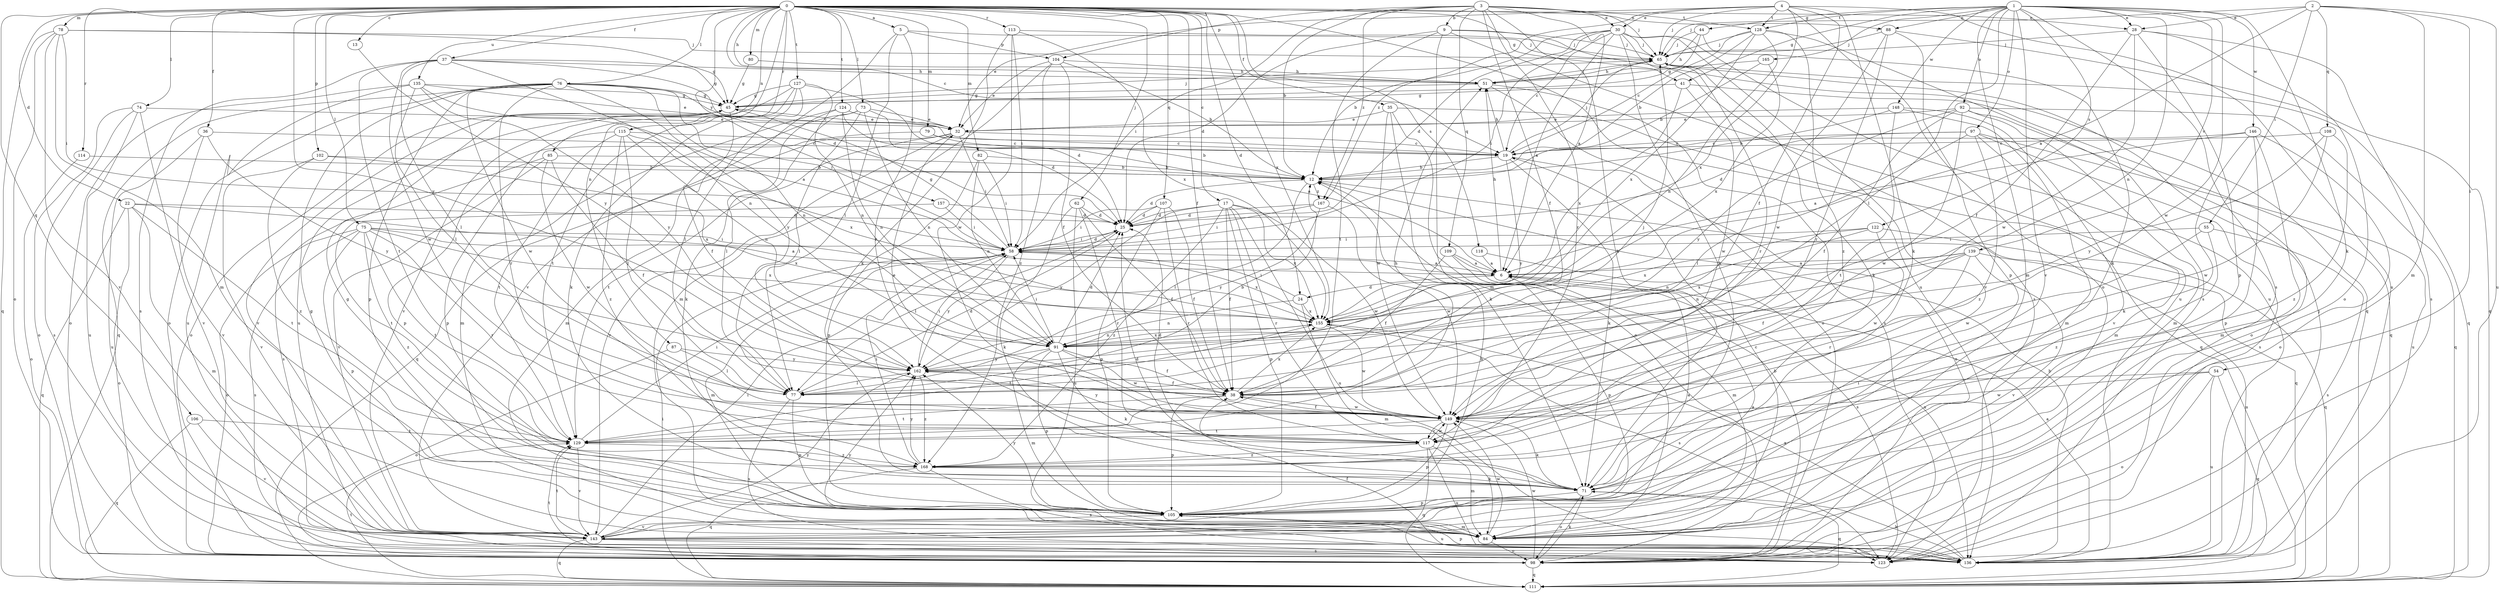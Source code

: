 strict digraph  {
0;
1;
2;
3;
4;
5;
6;
9;
12;
13;
17;
19;
22;
24;
25;
28;
30;
32;
35;
36;
37;
38;
41;
44;
45;
51;
54;
55;
58;
62;
65;
71;
73;
74;
75;
76;
77;
78;
79;
80;
82;
84;
85;
87;
88;
91;
92;
97;
98;
102;
104;
105;
106;
107;
108;
109;
111;
113;
114;
115;
117;
118;
122;
123;
124;
127;
128;
129;
135;
136;
139;
143;
146;
148;
149;
155;
157;
162;
165;
167;
168;
0 -> 5  [label=a];
0 -> 13  [label=c];
0 -> 17  [label=c];
0 -> 19  [label=c];
0 -> 22  [label=d];
0 -> 24  [label=d];
0 -> 28  [label=e];
0 -> 35  [label=f];
0 -> 36  [label=f];
0 -> 37  [label=f];
0 -> 38  [label=f];
0 -> 41  [label=g];
0 -> 51  [label=h];
0 -> 62  [label=j];
0 -> 73  [label=l];
0 -> 74  [label=l];
0 -> 75  [label=l];
0 -> 76  [label=l];
0 -> 78  [label=m];
0 -> 79  [label=m];
0 -> 80  [label=m];
0 -> 82  [label=m];
0 -> 85  [label=n];
0 -> 87  [label=n];
0 -> 88  [label=n];
0 -> 102  [label=p];
0 -> 106  [label=q];
0 -> 107  [label=q];
0 -> 113  [label=r];
0 -> 114  [label=r];
0 -> 115  [label=r];
0 -> 118  [label=s];
0 -> 124  [label=t];
0 -> 127  [label=t];
0 -> 135  [label=u];
0 -> 136  [label=u];
0 -> 155  [label=x];
0 -> 157  [label=y];
0 -> 162  [label=y];
1 -> 28  [label=e];
1 -> 41  [label=g];
1 -> 44  [label=g];
1 -> 71  [label=k];
1 -> 77  [label=l];
1 -> 84  [label=m];
1 -> 88  [label=n];
1 -> 91  [label=n];
1 -> 92  [label=o];
1 -> 97  [label=o];
1 -> 122  [label=s];
1 -> 123  [label=s];
1 -> 128  [label=t];
1 -> 139  [label=v];
1 -> 143  [label=v];
1 -> 146  [label=w];
1 -> 148  [label=w];
1 -> 149  [label=w];
1 -> 165  [label=z];
2 -> 6  [label=a];
2 -> 28  [label=e];
2 -> 54  [label=i];
2 -> 55  [label=i];
2 -> 65  [label=j];
2 -> 84  [label=m];
2 -> 108  [label=q];
2 -> 136  [label=u];
3 -> 6  [label=a];
3 -> 9  [label=b];
3 -> 12  [label=b];
3 -> 30  [label=e];
3 -> 38  [label=f];
3 -> 58  [label=i];
3 -> 65  [label=j];
3 -> 71  [label=k];
3 -> 104  [label=p];
3 -> 109  [label=q];
3 -> 117  [label=r];
3 -> 128  [label=t];
3 -> 167  [label=z];
4 -> 30  [label=e];
4 -> 32  [label=e];
4 -> 38  [label=f];
4 -> 65  [label=j];
4 -> 71  [label=k];
4 -> 98  [label=o];
4 -> 128  [label=t];
4 -> 136  [label=u];
4 -> 155  [label=x];
4 -> 167  [label=z];
5 -> 65  [label=j];
5 -> 77  [label=l];
5 -> 104  [label=p];
5 -> 117  [label=r];
5 -> 143  [label=v];
6 -> 24  [label=d];
6 -> 51  [label=h];
6 -> 105  [label=p];
9 -> 25  [label=d];
9 -> 65  [label=j];
9 -> 84  [label=m];
9 -> 111  [label=q];
9 -> 129  [label=t];
9 -> 136  [label=u];
12 -> 25  [label=d];
12 -> 77  [label=l];
12 -> 111  [label=q];
12 -> 167  [label=z];
13 -> 162  [label=y];
17 -> 25  [label=d];
17 -> 38  [label=f];
17 -> 105  [label=p];
17 -> 117  [label=r];
17 -> 136  [label=u];
17 -> 149  [label=w];
17 -> 155  [label=x];
17 -> 162  [label=y];
17 -> 168  [label=z];
19 -> 12  [label=b];
19 -> 51  [label=h];
19 -> 65  [label=j];
19 -> 71  [label=k];
19 -> 98  [label=o];
19 -> 162  [label=y];
22 -> 25  [label=d];
22 -> 84  [label=m];
22 -> 98  [label=o];
22 -> 111  [label=q];
22 -> 129  [label=t];
22 -> 155  [label=x];
24 -> 58  [label=i];
24 -> 84  [label=m];
24 -> 91  [label=n];
24 -> 155  [label=x];
25 -> 58  [label=i];
25 -> 77  [label=l];
28 -> 38  [label=f];
28 -> 65  [label=j];
28 -> 98  [label=o];
28 -> 105  [label=p];
28 -> 123  [label=s];
28 -> 149  [label=w];
30 -> 6  [label=a];
30 -> 12  [label=b];
30 -> 19  [label=c];
30 -> 25  [label=d];
30 -> 58  [label=i];
30 -> 65  [label=j];
30 -> 71  [label=k];
30 -> 123  [label=s];
30 -> 136  [label=u];
30 -> 143  [label=v];
32 -> 19  [label=c];
32 -> 58  [label=i];
32 -> 111  [label=q];
32 -> 129  [label=t];
32 -> 143  [label=v];
35 -> 32  [label=e];
35 -> 71  [label=k];
35 -> 98  [label=o];
35 -> 111  [label=q];
35 -> 149  [label=w];
36 -> 19  [label=c];
36 -> 136  [label=u];
36 -> 143  [label=v];
36 -> 162  [label=y];
37 -> 25  [label=d];
37 -> 45  [label=g];
37 -> 51  [label=h];
37 -> 77  [label=l];
37 -> 91  [label=n];
37 -> 123  [label=s];
37 -> 129  [label=t];
37 -> 149  [label=w];
38 -> 65  [label=j];
38 -> 105  [label=p];
38 -> 129  [label=t];
38 -> 149  [label=w];
38 -> 155  [label=x];
41 -> 45  [label=g];
41 -> 111  [label=q];
41 -> 149  [label=w];
41 -> 155  [label=x];
44 -> 45  [label=g];
44 -> 51  [label=h];
44 -> 65  [label=j];
44 -> 71  [label=k];
45 -> 32  [label=e];
45 -> 38  [label=f];
45 -> 65  [label=j];
45 -> 98  [label=o];
45 -> 143  [label=v];
51 -> 45  [label=g];
51 -> 65  [label=j];
51 -> 98  [label=o];
51 -> 123  [label=s];
54 -> 77  [label=l];
54 -> 98  [label=o];
54 -> 111  [label=q];
54 -> 136  [label=u];
54 -> 149  [label=w];
55 -> 58  [label=i];
55 -> 123  [label=s];
55 -> 149  [label=w];
55 -> 168  [label=z];
58 -> 6  [label=a];
58 -> 25  [label=d];
58 -> 45  [label=g];
58 -> 84  [label=m];
58 -> 155  [label=x];
58 -> 162  [label=y];
62 -> 25  [label=d];
62 -> 38  [label=f];
62 -> 71  [label=k];
62 -> 117  [label=r];
62 -> 136  [label=u];
65 -> 51  [label=h];
65 -> 71  [label=k];
65 -> 111  [label=q];
65 -> 117  [label=r];
71 -> 25  [label=d];
71 -> 45  [label=g];
71 -> 98  [label=o];
71 -> 105  [label=p];
71 -> 111  [label=q];
73 -> 25  [label=d];
73 -> 32  [label=e];
73 -> 71  [label=k];
73 -> 77  [label=l];
73 -> 84  [label=m];
73 -> 91  [label=n];
74 -> 32  [label=e];
74 -> 98  [label=o];
74 -> 123  [label=s];
74 -> 136  [label=u];
74 -> 143  [label=v];
75 -> 6  [label=a];
75 -> 58  [label=i];
75 -> 98  [label=o];
75 -> 105  [label=p];
75 -> 117  [label=r];
75 -> 123  [label=s];
75 -> 129  [label=t];
75 -> 155  [label=x];
75 -> 168  [label=z];
76 -> 19  [label=c];
76 -> 45  [label=g];
76 -> 58  [label=i];
76 -> 91  [label=n];
76 -> 98  [label=o];
76 -> 105  [label=p];
76 -> 111  [label=q];
76 -> 117  [label=r];
76 -> 136  [label=u];
76 -> 149  [label=w];
76 -> 162  [label=y];
77 -> 12  [label=b];
77 -> 25  [label=d];
77 -> 105  [label=p];
77 -> 123  [label=s];
78 -> 45  [label=g];
78 -> 58  [label=i];
78 -> 65  [label=j];
78 -> 84  [label=m];
78 -> 98  [label=o];
78 -> 111  [label=q];
78 -> 143  [label=v];
79 -> 12  [label=b];
79 -> 19  [label=c];
79 -> 105  [label=p];
80 -> 45  [label=g];
80 -> 51  [label=h];
82 -> 12  [label=b];
82 -> 58  [label=i];
82 -> 91  [label=n];
82 -> 105  [label=p];
84 -> 19  [label=c];
84 -> 98  [label=o];
84 -> 149  [label=w];
84 -> 162  [label=y];
85 -> 12  [label=b];
85 -> 38  [label=f];
85 -> 123  [label=s];
85 -> 143  [label=v];
85 -> 149  [label=w];
87 -> 77  [label=l];
87 -> 98  [label=o];
87 -> 162  [label=y];
88 -> 65  [label=j];
88 -> 105  [label=p];
88 -> 111  [label=q];
88 -> 117  [label=r];
88 -> 149  [label=w];
91 -> 25  [label=d];
91 -> 38  [label=f];
91 -> 58  [label=i];
91 -> 71  [label=k];
91 -> 84  [label=m];
91 -> 105  [label=p];
91 -> 149  [label=w];
91 -> 155  [label=x];
91 -> 162  [label=y];
92 -> 32  [label=e];
92 -> 38  [label=f];
92 -> 84  [label=m];
92 -> 98  [label=o];
92 -> 111  [label=q];
92 -> 149  [label=w];
92 -> 162  [label=y];
97 -> 19  [label=c];
97 -> 25  [label=d];
97 -> 77  [label=l];
97 -> 84  [label=m];
97 -> 123  [label=s];
97 -> 136  [label=u];
97 -> 168  [label=z];
98 -> 12  [label=b];
98 -> 71  [label=k];
98 -> 111  [label=q];
98 -> 129  [label=t];
98 -> 149  [label=w];
102 -> 12  [label=b];
102 -> 143  [label=v];
102 -> 155  [label=x];
102 -> 168  [label=z];
104 -> 12  [label=b];
104 -> 32  [label=e];
104 -> 38  [label=f];
104 -> 51  [label=h];
104 -> 84  [label=m];
104 -> 168  [label=z];
105 -> 6  [label=a];
105 -> 45  [label=g];
105 -> 84  [label=m];
105 -> 136  [label=u];
105 -> 143  [label=v];
105 -> 162  [label=y];
106 -> 111  [label=q];
106 -> 129  [label=t];
106 -> 143  [label=v];
107 -> 25  [label=d];
107 -> 38  [label=f];
107 -> 58  [label=i];
107 -> 105  [label=p];
107 -> 117  [label=r];
108 -> 19  [label=c];
108 -> 149  [label=w];
108 -> 162  [label=y];
108 -> 168  [label=z];
109 -> 6  [label=a];
109 -> 38  [label=f];
109 -> 84  [label=m];
109 -> 123  [label=s];
111 -> 58  [label=i];
111 -> 129  [label=t];
113 -> 58  [label=i];
113 -> 65  [label=j];
113 -> 71  [label=k];
113 -> 149  [label=w];
113 -> 155  [label=x];
114 -> 12  [label=b];
114 -> 98  [label=o];
115 -> 19  [label=c];
115 -> 77  [label=l];
115 -> 91  [label=n];
115 -> 105  [label=p];
115 -> 129  [label=t];
115 -> 155  [label=x];
115 -> 168  [label=z];
117 -> 25  [label=d];
117 -> 84  [label=m];
117 -> 111  [label=q];
117 -> 136  [label=u];
117 -> 149  [label=w];
117 -> 168  [label=z];
118 -> 6  [label=a];
118 -> 136  [label=u];
122 -> 58  [label=i];
122 -> 91  [label=n];
122 -> 111  [label=q];
122 -> 149  [label=w];
122 -> 155  [label=x];
123 -> 38  [label=f];
124 -> 6  [label=a];
124 -> 32  [label=e];
124 -> 77  [label=l];
124 -> 84  [label=m];
124 -> 91  [label=n];
127 -> 25  [label=d];
127 -> 45  [label=g];
127 -> 71  [label=k];
127 -> 77  [label=l];
127 -> 91  [label=n];
127 -> 129  [label=t];
127 -> 143  [label=v];
128 -> 12  [label=b];
128 -> 19  [label=c];
128 -> 65  [label=j];
128 -> 91  [label=n];
128 -> 123  [label=s];
128 -> 155  [label=x];
128 -> 168  [label=z];
129 -> 51  [label=h];
129 -> 58  [label=i];
129 -> 143  [label=v];
129 -> 168  [label=z];
135 -> 6  [label=a];
135 -> 32  [label=e];
135 -> 45  [label=g];
135 -> 77  [label=l];
135 -> 98  [label=o];
135 -> 136  [label=u];
135 -> 162  [label=y];
136 -> 6  [label=a];
136 -> 12  [label=b];
136 -> 65  [label=j];
136 -> 71  [label=k];
136 -> 105  [label=p];
136 -> 155  [label=x];
139 -> 6  [label=a];
139 -> 38  [label=f];
139 -> 91  [label=n];
139 -> 117  [label=r];
139 -> 136  [label=u];
139 -> 143  [label=v];
139 -> 155  [label=x];
143 -> 6  [label=a];
143 -> 12  [label=b];
143 -> 58  [label=i];
143 -> 111  [label=q];
143 -> 123  [label=s];
143 -> 129  [label=t];
143 -> 136  [label=u];
143 -> 162  [label=y];
146 -> 6  [label=a];
146 -> 19  [label=c];
146 -> 71  [label=k];
146 -> 84  [label=m];
146 -> 98  [label=o];
146 -> 105  [label=p];
148 -> 12  [label=b];
148 -> 32  [label=e];
148 -> 84  [label=m];
148 -> 129  [label=t];
148 -> 143  [label=v];
149 -> 32  [label=e];
149 -> 38  [label=f];
149 -> 71  [label=k];
149 -> 105  [label=p];
149 -> 117  [label=r];
149 -> 129  [label=t];
149 -> 162  [label=y];
155 -> 91  [label=n];
155 -> 123  [label=s];
155 -> 129  [label=t];
155 -> 149  [label=w];
157 -> 25  [label=d];
157 -> 58  [label=i];
157 -> 129  [label=t];
162 -> 38  [label=f];
162 -> 58  [label=i];
162 -> 77  [label=l];
162 -> 168  [label=z];
165 -> 12  [label=b];
165 -> 51  [label=h];
165 -> 155  [label=x];
167 -> 25  [label=d];
167 -> 58  [label=i];
167 -> 149  [label=w];
167 -> 162  [label=y];
168 -> 58  [label=i];
168 -> 71  [label=k];
168 -> 111  [label=q];
168 -> 123  [label=s];
168 -> 162  [label=y];
}

